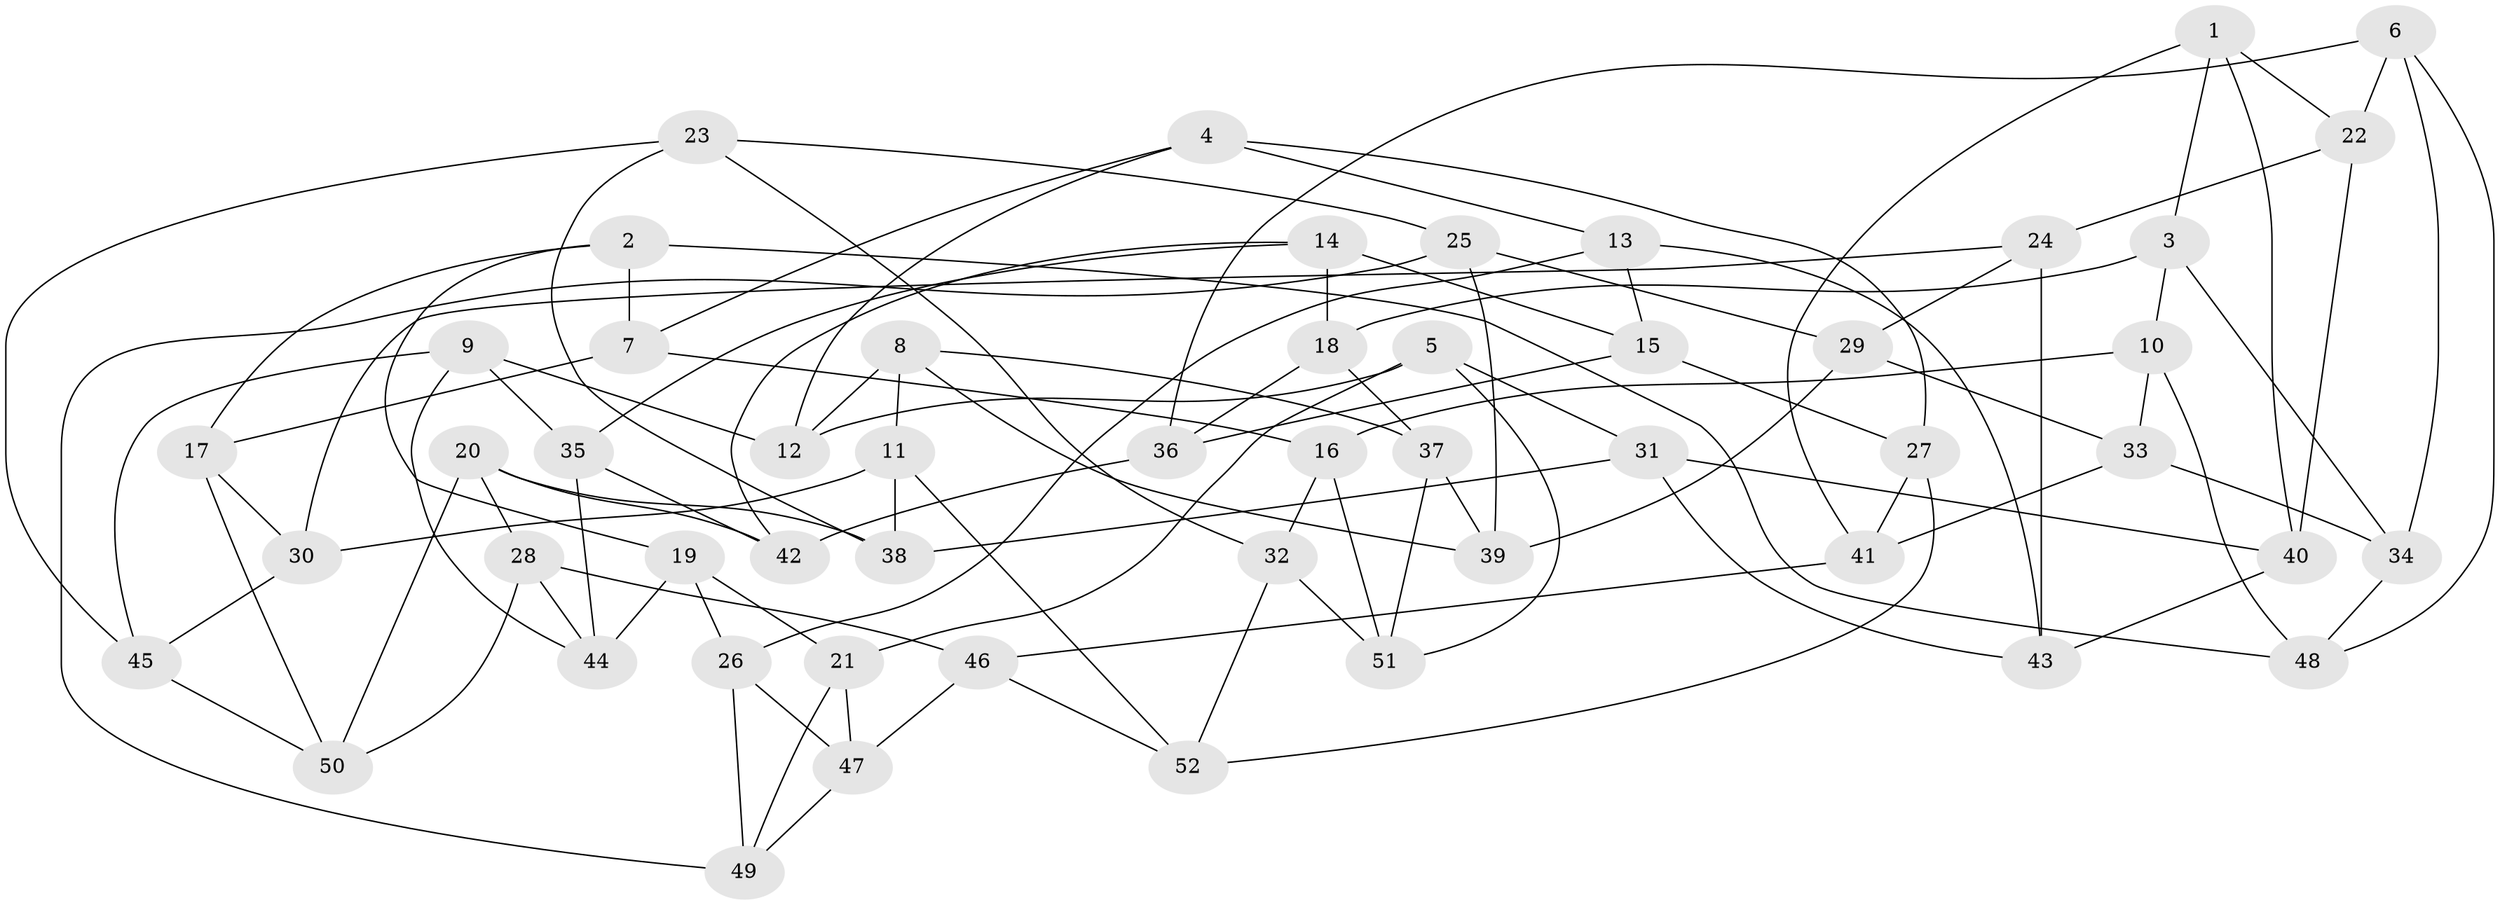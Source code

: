 // coarse degree distribution, {3: 0.13333333333333333, 4: 0.2, 6: 0.26666666666666666, 5: 0.4}
// Generated by graph-tools (version 1.1) at 2025/52/02/27/25 19:52:31]
// undirected, 52 vertices, 104 edges
graph export_dot {
graph [start="1"]
  node [color=gray90,style=filled];
  1;
  2;
  3;
  4;
  5;
  6;
  7;
  8;
  9;
  10;
  11;
  12;
  13;
  14;
  15;
  16;
  17;
  18;
  19;
  20;
  21;
  22;
  23;
  24;
  25;
  26;
  27;
  28;
  29;
  30;
  31;
  32;
  33;
  34;
  35;
  36;
  37;
  38;
  39;
  40;
  41;
  42;
  43;
  44;
  45;
  46;
  47;
  48;
  49;
  50;
  51;
  52;
  1 -- 41;
  1 -- 3;
  1 -- 22;
  1 -- 40;
  2 -- 48;
  2 -- 7;
  2 -- 17;
  2 -- 19;
  3 -- 34;
  3 -- 10;
  3 -- 18;
  4 -- 27;
  4 -- 12;
  4 -- 7;
  4 -- 13;
  5 -- 51;
  5 -- 21;
  5 -- 31;
  5 -- 12;
  6 -- 22;
  6 -- 36;
  6 -- 34;
  6 -- 48;
  7 -- 17;
  7 -- 16;
  8 -- 37;
  8 -- 11;
  8 -- 39;
  8 -- 12;
  9 -- 44;
  9 -- 45;
  9 -- 12;
  9 -- 35;
  10 -- 33;
  10 -- 48;
  10 -- 16;
  11 -- 30;
  11 -- 52;
  11 -- 38;
  13 -- 26;
  13 -- 43;
  13 -- 15;
  14 -- 15;
  14 -- 42;
  14 -- 35;
  14 -- 18;
  15 -- 36;
  15 -- 27;
  16 -- 51;
  16 -- 32;
  17 -- 30;
  17 -- 50;
  18 -- 36;
  18 -- 37;
  19 -- 26;
  19 -- 21;
  19 -- 44;
  20 -- 38;
  20 -- 28;
  20 -- 50;
  20 -- 42;
  21 -- 49;
  21 -- 47;
  22 -- 24;
  22 -- 40;
  23 -- 45;
  23 -- 38;
  23 -- 25;
  23 -- 32;
  24 -- 30;
  24 -- 29;
  24 -- 43;
  25 -- 49;
  25 -- 39;
  25 -- 29;
  26 -- 49;
  26 -- 47;
  27 -- 52;
  27 -- 41;
  28 -- 50;
  28 -- 44;
  28 -- 46;
  29 -- 33;
  29 -- 39;
  30 -- 45;
  31 -- 38;
  31 -- 43;
  31 -- 40;
  32 -- 52;
  32 -- 51;
  33 -- 41;
  33 -- 34;
  34 -- 48;
  35 -- 42;
  35 -- 44;
  36 -- 42;
  37 -- 39;
  37 -- 51;
  40 -- 43;
  41 -- 46;
  45 -- 50;
  46 -- 52;
  46 -- 47;
  47 -- 49;
}
